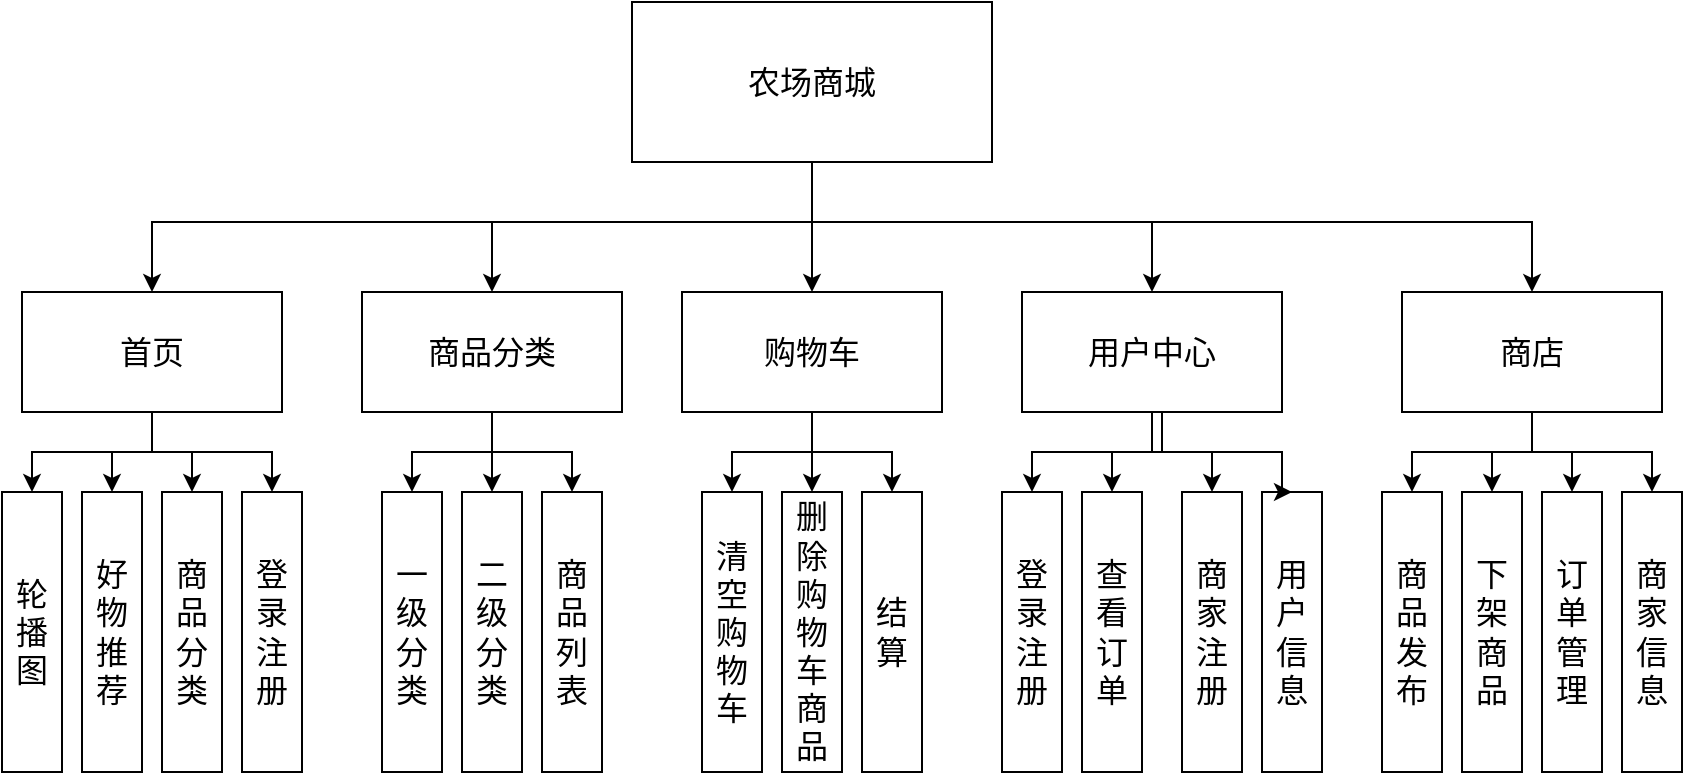 <mxfile version="21.2.1" type="device">
  <diagram name="第 1 页" id="HIPK0-KDZqLUnTuekmUp">
    <mxGraphModel dx="1036" dy="606" grid="1" gridSize="10" guides="1" tooltips="1" connect="1" arrows="1" fold="1" page="1" pageScale="1" pageWidth="827" pageHeight="1169" math="0" shadow="0">
      <root>
        <mxCell id="0" />
        <mxCell id="1" parent="0" />
        <mxCell id="lIT0rP0fMR52P3dLt6ZD-21" style="edgeStyle=orthogonalEdgeStyle;rounded=0;orthogonalLoop=1;jettySize=auto;html=1;" edge="1" parent="1" source="PC29VUrfZzrypjNg3lpw-1" target="PC29VUrfZzrypjNg3lpw-8">
          <mxGeometry relative="1" as="geometry" />
        </mxCell>
        <mxCell id="lIT0rP0fMR52P3dLt6ZD-22" style="edgeStyle=orthogonalEdgeStyle;rounded=0;orthogonalLoop=1;jettySize=auto;html=1;entryX=0.5;entryY=0;entryDx=0;entryDy=0;" edge="1" parent="1" source="PC29VUrfZzrypjNg3lpw-1" target="PC29VUrfZzrypjNg3lpw-7">
          <mxGeometry relative="1" as="geometry">
            <Array as="points">
              <mxPoint x="414" y="430" />
              <mxPoint x="254" y="430" />
            </Array>
          </mxGeometry>
        </mxCell>
        <mxCell id="lIT0rP0fMR52P3dLt6ZD-23" style="edgeStyle=orthogonalEdgeStyle;rounded=0;orthogonalLoop=1;jettySize=auto;html=1;entryX=0.5;entryY=0;entryDx=0;entryDy=0;" edge="1" parent="1" source="PC29VUrfZzrypjNg3lpw-1" target="PC29VUrfZzrypjNg3lpw-9">
          <mxGeometry relative="1" as="geometry">
            <Array as="points">
              <mxPoint x="414" y="430" />
              <mxPoint x="584" y="430" />
            </Array>
          </mxGeometry>
        </mxCell>
        <mxCell id="lIT0rP0fMR52P3dLt6ZD-24" style="edgeStyle=orthogonalEdgeStyle;rounded=0;orthogonalLoop=1;jettySize=auto;html=1;" edge="1" parent="1" source="PC29VUrfZzrypjNg3lpw-1" target="lIT0rP0fMR52P3dLt6ZD-1">
          <mxGeometry relative="1" as="geometry">
            <Array as="points">
              <mxPoint x="414" y="430" />
              <mxPoint x="774" y="430" />
            </Array>
          </mxGeometry>
        </mxCell>
        <mxCell id="lIT0rP0fMR52P3dLt6ZD-25" style="edgeStyle=orthogonalEdgeStyle;rounded=0;orthogonalLoop=1;jettySize=auto;html=1;entryX=0.5;entryY=0;entryDx=0;entryDy=0;" edge="1" parent="1" source="PC29VUrfZzrypjNg3lpw-1" target="PC29VUrfZzrypjNg3lpw-6">
          <mxGeometry relative="1" as="geometry">
            <Array as="points">
              <mxPoint x="414" y="430" />
              <mxPoint x="84" y="430" />
            </Array>
          </mxGeometry>
        </mxCell>
        <mxCell id="PC29VUrfZzrypjNg3lpw-1" value="&lt;font style=&quot;font-size: 16px;&quot;&gt;农场商城&lt;/font&gt;" style="rounded=0;whiteSpace=wrap;html=1;" parent="1" vertex="1">
          <mxGeometry x="324" y="320" width="180" height="80" as="geometry" />
        </mxCell>
        <mxCell id="lIT0rP0fMR52P3dLt6ZD-16" value="" style="group" vertex="1" connectable="0" parent="1">
          <mxGeometry x="509" y="465" width="160" height="240" as="geometry" />
        </mxCell>
        <mxCell id="PC29VUrfZzrypjNg3lpw-9" value="用户中心" style="rounded=0;whiteSpace=wrap;html=1;fontSize=16;" parent="lIT0rP0fMR52P3dLt6ZD-16" vertex="1">
          <mxGeometry x="10" width="130" height="60" as="geometry" />
        </mxCell>
        <mxCell id="4Qk1bvD2TCFLeikJvYb9-24" value="查看订单" style="rounded=0;horizontal=1;html=1;whiteSpace=wrap;fontSize=16;flipH=0;" parent="lIT0rP0fMR52P3dLt6ZD-16" vertex="1">
          <mxGeometry x="40" y="100" width="30" height="140" as="geometry" />
        </mxCell>
        <mxCell id="lIT0rP0fMR52P3dLt6ZD-5" style="edgeStyle=orthogonalEdgeStyle;rounded=0;orthogonalLoop=1;jettySize=auto;html=1;entryX=0.5;entryY=0;entryDx=0;entryDy=0;" edge="1" parent="lIT0rP0fMR52P3dLt6ZD-16" source="PC29VUrfZzrypjNg3lpw-9" target="4Qk1bvD2TCFLeikJvYb9-24">
          <mxGeometry relative="1" as="geometry" />
        </mxCell>
        <mxCell id="4Qk1bvD2TCFLeikJvYb9-25" value="商家注册" style="rounded=0;horizontal=1;html=1;whiteSpace=wrap;fontSize=16;flipH=0;" parent="lIT0rP0fMR52P3dLt6ZD-16" vertex="1">
          <mxGeometry x="90" y="100" width="30" height="140" as="geometry" />
        </mxCell>
        <mxCell id="lIT0rP0fMR52P3dLt6ZD-4" style="edgeStyle=orthogonalEdgeStyle;rounded=0;orthogonalLoop=1;jettySize=auto;html=1;entryX=0.5;entryY=0;entryDx=0;entryDy=0;" edge="1" parent="lIT0rP0fMR52P3dLt6ZD-16" source="PC29VUrfZzrypjNg3lpw-9" target="4Qk1bvD2TCFLeikJvYb9-25">
          <mxGeometry relative="1" as="geometry" />
        </mxCell>
        <mxCell id="yuFFuK24bP8W-dvngiaI-1" value="登录注册" style="rounded=0;horizontal=1;html=1;whiteSpace=wrap;fontSize=16;flipH=0;" parent="lIT0rP0fMR52P3dLt6ZD-16" vertex="1">
          <mxGeometry y="100" width="30" height="140" as="geometry" />
        </mxCell>
        <mxCell id="lIT0rP0fMR52P3dLt6ZD-3" style="edgeStyle=orthogonalEdgeStyle;rounded=0;orthogonalLoop=1;jettySize=auto;html=1;entryX=0.5;entryY=0;entryDx=0;entryDy=0;" edge="1" parent="lIT0rP0fMR52P3dLt6ZD-16" source="PC29VUrfZzrypjNg3lpw-9" target="yuFFuK24bP8W-dvngiaI-1">
          <mxGeometry relative="1" as="geometry" />
        </mxCell>
        <mxCell id="lIT0rP0fMR52P3dLt6ZD-8" value="用户信息" style="rounded=0;horizontal=1;html=1;whiteSpace=wrap;fontSize=16;flipH=0;" vertex="1" parent="lIT0rP0fMR52P3dLt6ZD-16">
          <mxGeometry x="130" y="100" width="30" height="140" as="geometry" />
        </mxCell>
        <mxCell id="lIT0rP0fMR52P3dLt6ZD-7" style="edgeStyle=orthogonalEdgeStyle;rounded=0;orthogonalLoop=1;jettySize=auto;html=1;entryX=0.5;entryY=0;entryDx=0;entryDy=0;" edge="1" parent="lIT0rP0fMR52P3dLt6ZD-16" source="PC29VUrfZzrypjNg3lpw-9" target="lIT0rP0fMR52P3dLt6ZD-8">
          <mxGeometry relative="1" as="geometry">
            <mxPoint x="170" y="110" as="targetPoint" />
            <Array as="points">
              <mxPoint x="80" y="80" />
              <mxPoint x="140" y="80" />
            </Array>
          </mxGeometry>
        </mxCell>
        <mxCell id="lIT0rP0fMR52P3dLt6ZD-17" value="" style="group" vertex="1" connectable="0" parent="1">
          <mxGeometry x="699" y="465" width="150" height="240" as="geometry" />
        </mxCell>
        <mxCell id="4Qk1bvD2TCFLeikJvYb9-30" value="商品发布" style="rounded=0;horizontal=1;html=1;whiteSpace=wrap;fontSize=16;" parent="lIT0rP0fMR52P3dLt6ZD-17" vertex="1">
          <mxGeometry y="100" width="30" height="140" as="geometry" />
        </mxCell>
        <mxCell id="lIT0rP0fMR52P3dLt6ZD-11" style="edgeStyle=orthogonalEdgeStyle;rounded=0;orthogonalLoop=1;jettySize=auto;html=1;entryX=0.5;entryY=0;entryDx=0;entryDy=0;" edge="1" parent="lIT0rP0fMR52P3dLt6ZD-17" source="lIT0rP0fMR52P3dLt6ZD-1" target="4Qk1bvD2TCFLeikJvYb9-30">
          <mxGeometry relative="1" as="geometry" />
        </mxCell>
        <mxCell id="lIT0rP0fMR52P3dLt6ZD-1" value="商店" style="rounded=0;whiteSpace=wrap;html=1;fontSize=16;" vertex="1" parent="lIT0rP0fMR52P3dLt6ZD-17">
          <mxGeometry x="10" width="130" height="60" as="geometry" />
        </mxCell>
        <mxCell id="lIT0rP0fMR52P3dLt6ZD-6" value="下架商品" style="rounded=0;horizontal=1;html=1;whiteSpace=wrap;fontSize=16;" vertex="1" parent="lIT0rP0fMR52P3dLt6ZD-17">
          <mxGeometry x="40" y="100" width="30" height="140" as="geometry" />
        </mxCell>
        <mxCell id="lIT0rP0fMR52P3dLt6ZD-12" style="edgeStyle=orthogonalEdgeStyle;rounded=0;orthogonalLoop=1;jettySize=auto;html=1;" edge="1" parent="lIT0rP0fMR52P3dLt6ZD-17" source="lIT0rP0fMR52P3dLt6ZD-1" target="lIT0rP0fMR52P3dLt6ZD-6">
          <mxGeometry relative="1" as="geometry" />
        </mxCell>
        <mxCell id="lIT0rP0fMR52P3dLt6ZD-9" value="订单管理" style="rounded=0;horizontal=1;html=1;whiteSpace=wrap;fontSize=16;" vertex="1" parent="lIT0rP0fMR52P3dLt6ZD-17">
          <mxGeometry x="80" y="100" width="30" height="140" as="geometry" />
        </mxCell>
        <mxCell id="lIT0rP0fMR52P3dLt6ZD-13" style="edgeStyle=orthogonalEdgeStyle;rounded=0;orthogonalLoop=1;jettySize=auto;html=1;entryX=0.5;entryY=0;entryDx=0;entryDy=0;" edge="1" parent="lIT0rP0fMR52P3dLt6ZD-17" source="lIT0rP0fMR52P3dLt6ZD-1" target="lIT0rP0fMR52P3dLt6ZD-9">
          <mxGeometry relative="1" as="geometry" />
        </mxCell>
        <mxCell id="lIT0rP0fMR52P3dLt6ZD-10" value="商家信息" style="rounded=0;horizontal=1;html=1;whiteSpace=wrap;fontSize=16;" vertex="1" parent="lIT0rP0fMR52P3dLt6ZD-17">
          <mxGeometry x="120" y="100" width="30" height="140" as="geometry" />
        </mxCell>
        <mxCell id="lIT0rP0fMR52P3dLt6ZD-14" style="edgeStyle=orthogonalEdgeStyle;rounded=0;orthogonalLoop=1;jettySize=auto;html=1;entryX=0.5;entryY=0;entryDx=0;entryDy=0;" edge="1" parent="lIT0rP0fMR52P3dLt6ZD-17" source="lIT0rP0fMR52P3dLt6ZD-1" target="lIT0rP0fMR52P3dLt6ZD-10">
          <mxGeometry relative="1" as="geometry" />
        </mxCell>
        <mxCell id="lIT0rP0fMR52P3dLt6ZD-18" value="" style="group" vertex="1" connectable="0" parent="1">
          <mxGeometry x="349" y="465" width="130" height="240" as="geometry" />
        </mxCell>
        <mxCell id="PC29VUrfZzrypjNg3lpw-8" value="购物车" style="rounded=0;whiteSpace=wrap;html=1;fontSize=16;" parent="lIT0rP0fMR52P3dLt6ZD-18" vertex="1">
          <mxGeometry width="130" height="60" as="geometry" />
        </mxCell>
        <mxCell id="4Qk1bvD2TCFLeikJvYb9-17" value="清空购物车" style="rounded=0;horizontal=1;html=1;whiteSpace=wrap;fontSize=16;" parent="lIT0rP0fMR52P3dLt6ZD-18" vertex="1">
          <mxGeometry x="10" y="100" width="30" height="140" as="geometry" />
        </mxCell>
        <mxCell id="4Qk1bvD2TCFLeikJvYb9-21" style="edgeStyle=orthogonalEdgeStyle;rounded=0;orthogonalLoop=1;jettySize=auto;html=1;entryX=0.5;entryY=0;entryDx=0;entryDy=0;" parent="lIT0rP0fMR52P3dLt6ZD-18" source="PC29VUrfZzrypjNg3lpw-8" target="4Qk1bvD2TCFLeikJvYb9-17" edge="1">
          <mxGeometry relative="1" as="geometry" />
        </mxCell>
        <mxCell id="4Qk1bvD2TCFLeikJvYb9-18" value="删除购物车商品" style="rounded=0;horizontal=1;html=1;whiteSpace=wrap;fontSize=16;" parent="lIT0rP0fMR52P3dLt6ZD-18" vertex="1">
          <mxGeometry x="50" y="100" width="30" height="140" as="geometry" />
        </mxCell>
        <mxCell id="4Qk1bvD2TCFLeikJvYb9-20" style="edgeStyle=orthogonalEdgeStyle;rounded=0;orthogonalLoop=1;jettySize=auto;html=1;entryX=0.5;entryY=0;entryDx=0;entryDy=0;" parent="lIT0rP0fMR52P3dLt6ZD-18" source="PC29VUrfZzrypjNg3lpw-8" target="4Qk1bvD2TCFLeikJvYb9-18" edge="1">
          <mxGeometry relative="1" as="geometry" />
        </mxCell>
        <mxCell id="4Qk1bvD2TCFLeikJvYb9-19" value="结算" style="rounded=0;horizontal=1;html=1;whiteSpace=wrap;fontSize=16;" parent="lIT0rP0fMR52P3dLt6ZD-18" vertex="1">
          <mxGeometry x="90" y="100" width="30" height="140" as="geometry" />
        </mxCell>
        <mxCell id="4Qk1bvD2TCFLeikJvYb9-22" style="edgeStyle=orthogonalEdgeStyle;rounded=0;orthogonalLoop=1;jettySize=auto;html=1;entryX=0.5;entryY=0;entryDx=0;entryDy=0;" parent="lIT0rP0fMR52P3dLt6ZD-18" source="PC29VUrfZzrypjNg3lpw-8" target="4Qk1bvD2TCFLeikJvYb9-19" edge="1">
          <mxGeometry relative="1" as="geometry" />
        </mxCell>
        <mxCell id="lIT0rP0fMR52P3dLt6ZD-19" value="" style="group" vertex="1" connectable="0" parent="1">
          <mxGeometry x="189" y="465" width="130" height="240" as="geometry" />
        </mxCell>
        <mxCell id="PC29VUrfZzrypjNg3lpw-7" value="商品分类" style="rounded=0;whiteSpace=wrap;html=1;fontSize=16;" parent="lIT0rP0fMR52P3dLt6ZD-19" vertex="1">
          <mxGeometry width="130" height="60" as="geometry" />
        </mxCell>
        <mxCell id="4Qk1bvD2TCFLeikJvYb9-5" value="二级分类" style="rounded=0;horizontal=1;html=1;whiteSpace=wrap;fontSize=16;" parent="lIT0rP0fMR52P3dLt6ZD-19" vertex="1">
          <mxGeometry x="50" y="100" width="30" height="140" as="geometry" />
        </mxCell>
        <mxCell id="4Qk1bvD2TCFLeikJvYb9-13" style="edgeStyle=orthogonalEdgeStyle;rounded=0;orthogonalLoop=1;jettySize=auto;html=1;entryX=0.5;entryY=0;entryDx=0;entryDy=0;" parent="lIT0rP0fMR52P3dLt6ZD-19" source="PC29VUrfZzrypjNg3lpw-7" target="4Qk1bvD2TCFLeikJvYb9-5" edge="1">
          <mxGeometry relative="1" as="geometry" />
        </mxCell>
        <mxCell id="4Qk1bvD2TCFLeikJvYb9-6" value="一级分类" style="rounded=0;horizontal=1;html=1;whiteSpace=wrap;fontSize=16;" parent="lIT0rP0fMR52P3dLt6ZD-19" vertex="1">
          <mxGeometry x="10" y="100" width="30" height="140" as="geometry" />
        </mxCell>
        <mxCell id="4Qk1bvD2TCFLeikJvYb9-12" style="edgeStyle=orthogonalEdgeStyle;rounded=0;orthogonalLoop=1;jettySize=auto;html=1;entryX=0.5;entryY=0;entryDx=0;entryDy=0;" parent="lIT0rP0fMR52P3dLt6ZD-19" source="PC29VUrfZzrypjNg3lpw-7" target="4Qk1bvD2TCFLeikJvYb9-6" edge="1">
          <mxGeometry relative="1" as="geometry" />
        </mxCell>
        <mxCell id="4Qk1bvD2TCFLeikJvYb9-14" value="商品列表" style="rounded=0;horizontal=1;html=1;whiteSpace=wrap;fontSize=16;" parent="lIT0rP0fMR52P3dLt6ZD-19" vertex="1">
          <mxGeometry x="90" y="100" width="30" height="140" as="geometry" />
        </mxCell>
        <mxCell id="4Qk1bvD2TCFLeikJvYb9-15" style="edgeStyle=orthogonalEdgeStyle;rounded=0;orthogonalLoop=1;jettySize=auto;html=1;entryX=0.5;entryY=0;entryDx=0;entryDy=0;" parent="lIT0rP0fMR52P3dLt6ZD-19" source="PC29VUrfZzrypjNg3lpw-7" target="4Qk1bvD2TCFLeikJvYb9-14" edge="1">
          <mxGeometry relative="1" as="geometry" />
        </mxCell>
        <mxCell id="lIT0rP0fMR52P3dLt6ZD-20" value="" style="group" vertex="1" connectable="0" parent="1">
          <mxGeometry x="9" y="465" width="150" height="240" as="geometry" />
        </mxCell>
        <mxCell id="PC29VUrfZzrypjNg3lpw-6" value="&lt;font style=&quot;font-size: 16px;&quot;&gt;首页&lt;/font&gt;" style="rounded=0;whiteSpace=wrap;html=1;" parent="lIT0rP0fMR52P3dLt6ZD-20" vertex="1">
          <mxGeometry x="10" width="130" height="60" as="geometry" />
        </mxCell>
        <mxCell id="PC29VUrfZzrypjNg3lpw-17" value="轮播图" style="rounded=0;horizontal=1;html=1;whiteSpace=wrap;fontSize=16;" parent="lIT0rP0fMR52P3dLt6ZD-20" vertex="1">
          <mxGeometry y="100" width="30" height="140" as="geometry" />
        </mxCell>
        <mxCell id="PC29VUrfZzrypjNg3lpw-19" style="edgeStyle=orthogonalEdgeStyle;rounded=0;orthogonalLoop=1;jettySize=auto;html=1;" parent="lIT0rP0fMR52P3dLt6ZD-20" source="PC29VUrfZzrypjNg3lpw-6" target="PC29VUrfZzrypjNg3lpw-17" edge="1">
          <mxGeometry relative="1" as="geometry" />
        </mxCell>
        <mxCell id="PC29VUrfZzrypjNg3lpw-20" value="好物推荐" style="rounded=0;horizontal=1;html=1;whiteSpace=wrap;fontSize=16;" parent="lIT0rP0fMR52P3dLt6ZD-20" vertex="1">
          <mxGeometry x="40" y="100" width="30" height="140" as="geometry" />
        </mxCell>
        <mxCell id="PC29VUrfZzrypjNg3lpw-21" style="edgeStyle=orthogonalEdgeStyle;rounded=0;orthogonalLoop=1;jettySize=auto;html=1;exitX=0.5;exitY=1;exitDx=0;exitDy=0;entryX=0.5;entryY=0;entryDx=0;entryDy=0;" parent="lIT0rP0fMR52P3dLt6ZD-20" source="PC29VUrfZzrypjNg3lpw-6" target="PC29VUrfZzrypjNg3lpw-20" edge="1">
          <mxGeometry relative="1" as="geometry" />
        </mxCell>
        <mxCell id="PC29VUrfZzrypjNg3lpw-22" value="商品分类" style="rounded=0;horizontal=1;html=1;whiteSpace=wrap;fontSize=16;" parent="lIT0rP0fMR52P3dLt6ZD-20" vertex="1">
          <mxGeometry x="80" y="100" width="30" height="140" as="geometry" />
        </mxCell>
        <mxCell id="4Qk1bvD2TCFLeikJvYb9-1" style="edgeStyle=orthogonalEdgeStyle;rounded=0;orthogonalLoop=1;jettySize=auto;html=1;exitX=0.5;exitY=1;exitDx=0;exitDy=0;entryX=0.5;entryY=0;entryDx=0;entryDy=0;" parent="lIT0rP0fMR52P3dLt6ZD-20" source="PC29VUrfZzrypjNg3lpw-6" target="PC29VUrfZzrypjNg3lpw-22" edge="1">
          <mxGeometry relative="1" as="geometry" />
        </mxCell>
        <mxCell id="4Qk1bvD2TCFLeikJvYb9-2" value="登录注册" style="rounded=0;horizontal=1;html=1;whiteSpace=wrap;fontSize=16;" parent="lIT0rP0fMR52P3dLt6ZD-20" vertex="1">
          <mxGeometry x="120" y="100" width="30" height="140" as="geometry" />
        </mxCell>
        <mxCell id="4Qk1bvD2TCFLeikJvYb9-3" style="edgeStyle=orthogonalEdgeStyle;rounded=0;orthogonalLoop=1;jettySize=auto;html=1;entryX=0.5;entryY=0;entryDx=0;entryDy=0;" parent="lIT0rP0fMR52P3dLt6ZD-20" source="PC29VUrfZzrypjNg3lpw-6" target="4Qk1bvD2TCFLeikJvYb9-2" edge="1">
          <mxGeometry relative="1" as="geometry" />
        </mxCell>
      </root>
    </mxGraphModel>
  </diagram>
</mxfile>
